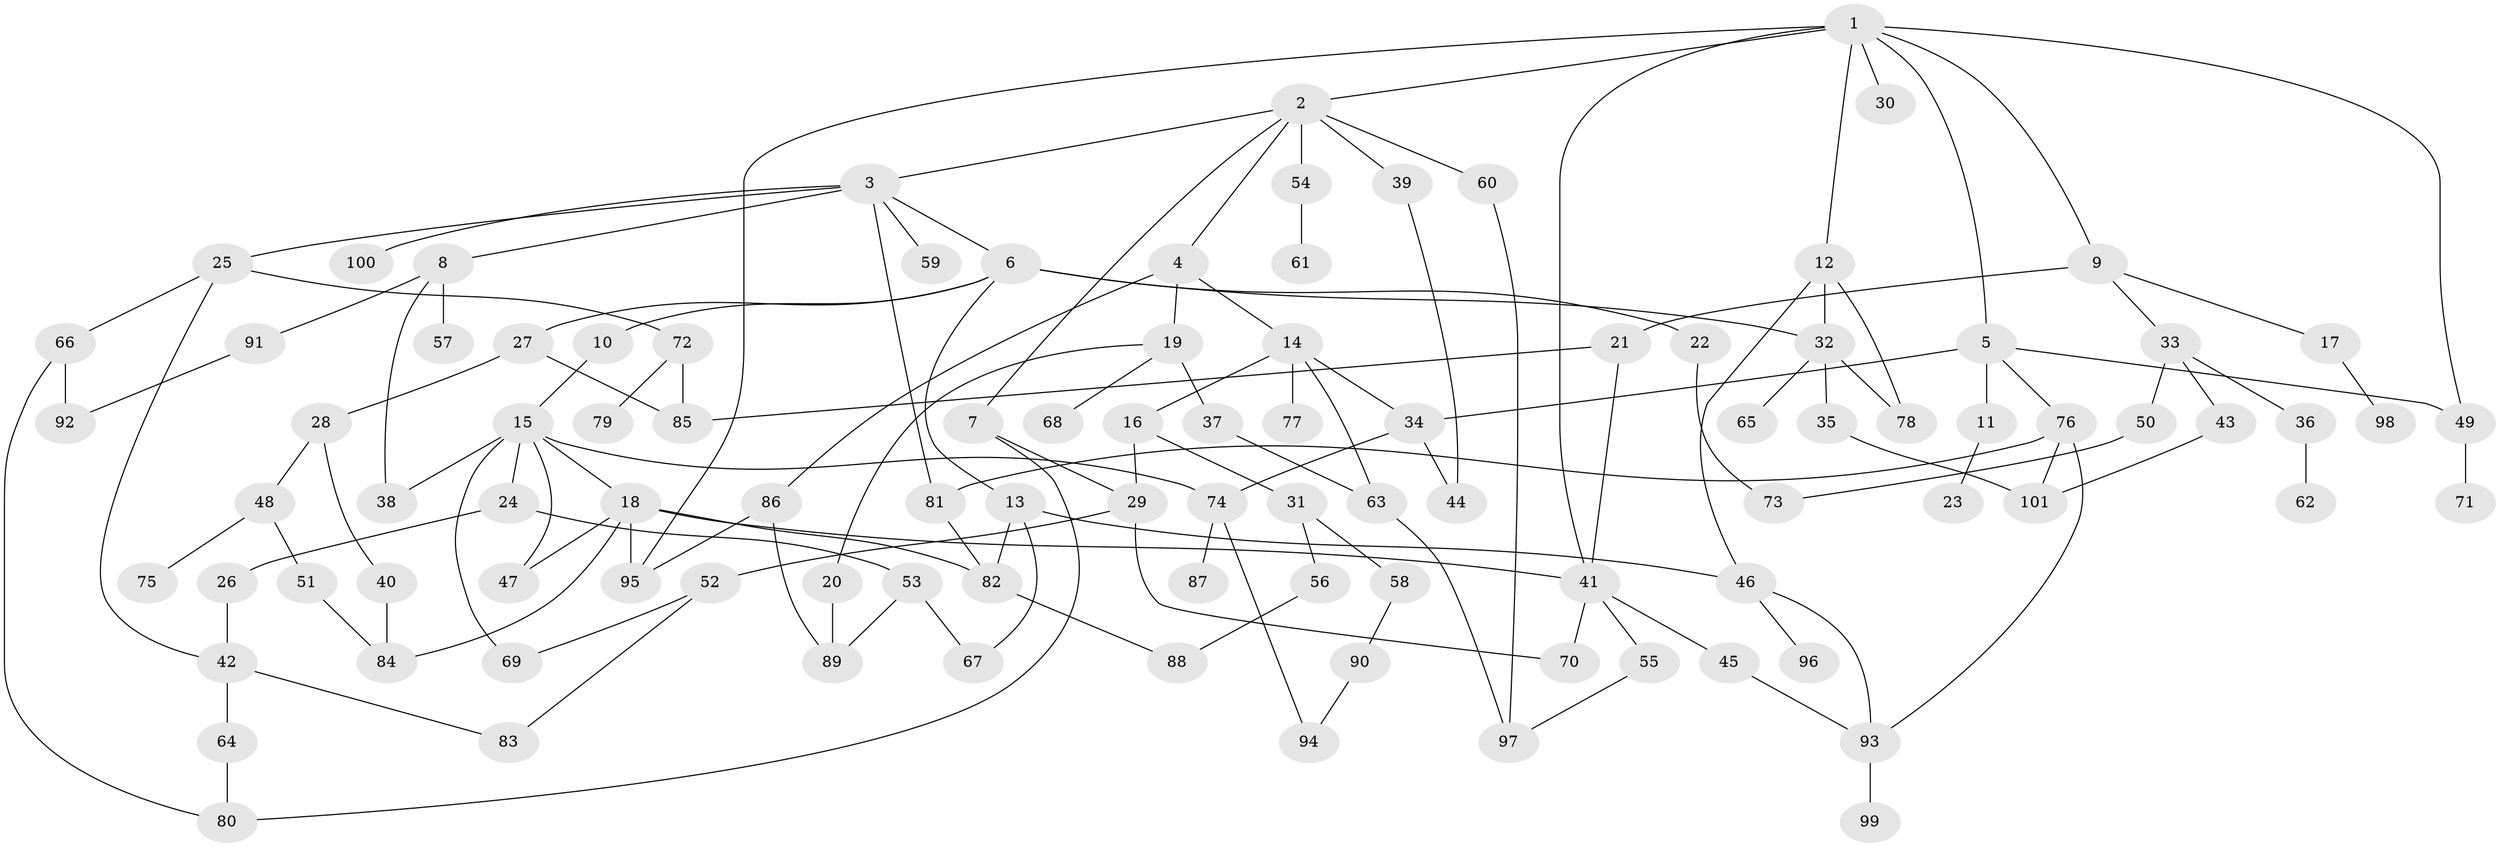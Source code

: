 // coarse degree distribution, {13: 0.015384615384615385, 6: 0.046153846153846156, 7: 0.06153846153846154, 9: 0.015384615384615385, 4: 0.2153846153846154, 2: 0.27692307692307694, 1: 0.2, 3: 0.13846153846153847, 5: 0.03076923076923077}
// Generated by graph-tools (version 1.1) at 2025/41/03/06/25 10:41:29]
// undirected, 101 vertices, 141 edges
graph export_dot {
graph [start="1"]
  node [color=gray90,style=filled];
  1;
  2;
  3;
  4;
  5;
  6;
  7;
  8;
  9;
  10;
  11;
  12;
  13;
  14;
  15;
  16;
  17;
  18;
  19;
  20;
  21;
  22;
  23;
  24;
  25;
  26;
  27;
  28;
  29;
  30;
  31;
  32;
  33;
  34;
  35;
  36;
  37;
  38;
  39;
  40;
  41;
  42;
  43;
  44;
  45;
  46;
  47;
  48;
  49;
  50;
  51;
  52;
  53;
  54;
  55;
  56;
  57;
  58;
  59;
  60;
  61;
  62;
  63;
  64;
  65;
  66;
  67;
  68;
  69;
  70;
  71;
  72;
  73;
  74;
  75;
  76;
  77;
  78;
  79;
  80;
  81;
  82;
  83;
  84;
  85;
  86;
  87;
  88;
  89;
  90;
  91;
  92;
  93;
  94;
  95;
  96;
  97;
  98;
  99;
  100;
  101;
  1 -- 2;
  1 -- 5;
  1 -- 9;
  1 -- 12;
  1 -- 30;
  1 -- 95;
  1 -- 41;
  1 -- 49;
  2 -- 3;
  2 -- 4;
  2 -- 7;
  2 -- 39;
  2 -- 54;
  2 -- 60;
  3 -- 6;
  3 -- 8;
  3 -- 25;
  3 -- 59;
  3 -- 100;
  3 -- 81;
  4 -- 14;
  4 -- 19;
  4 -- 86;
  5 -- 11;
  5 -- 49;
  5 -- 76;
  5 -- 34;
  6 -- 10;
  6 -- 13;
  6 -- 22;
  6 -- 27;
  6 -- 32;
  7 -- 80;
  7 -- 29;
  8 -- 57;
  8 -- 91;
  8 -- 38;
  9 -- 17;
  9 -- 21;
  9 -- 33;
  10 -- 15;
  11 -- 23;
  12 -- 46;
  12 -- 32;
  12 -- 78;
  13 -- 46;
  13 -- 67;
  13 -- 82;
  14 -- 16;
  14 -- 34;
  14 -- 63;
  14 -- 77;
  15 -- 18;
  15 -- 24;
  15 -- 38;
  15 -- 69;
  15 -- 74;
  15 -- 47;
  16 -- 29;
  16 -- 31;
  17 -- 98;
  18 -- 41;
  18 -- 47;
  18 -- 82;
  18 -- 84;
  18 -- 95;
  19 -- 20;
  19 -- 37;
  19 -- 68;
  20 -- 89;
  21 -- 85;
  21 -- 41;
  22 -- 73;
  24 -- 26;
  24 -- 53;
  25 -- 42;
  25 -- 66;
  25 -- 72;
  26 -- 42;
  27 -- 28;
  27 -- 85;
  28 -- 40;
  28 -- 48;
  29 -- 52;
  29 -- 70;
  31 -- 56;
  31 -- 58;
  32 -- 35;
  32 -- 65;
  32 -- 78;
  33 -- 36;
  33 -- 43;
  33 -- 50;
  34 -- 44;
  34 -- 74;
  35 -- 101;
  36 -- 62;
  37 -- 63;
  39 -- 44;
  40 -- 84;
  41 -- 45;
  41 -- 55;
  41 -- 70;
  42 -- 64;
  42 -- 83;
  43 -- 101;
  45 -- 93;
  46 -- 93;
  46 -- 96;
  48 -- 51;
  48 -- 75;
  49 -- 71;
  50 -- 73;
  51 -- 84;
  52 -- 83;
  52 -- 69;
  53 -- 89;
  53 -- 67;
  54 -- 61;
  55 -- 97;
  56 -- 88;
  58 -- 90;
  60 -- 97;
  63 -- 97;
  64 -- 80;
  66 -- 80;
  66 -- 92;
  72 -- 79;
  72 -- 85;
  74 -- 87;
  74 -- 94;
  76 -- 81;
  76 -- 93;
  76 -- 101;
  81 -- 82;
  82 -- 88;
  86 -- 95;
  86 -- 89;
  90 -- 94;
  91 -- 92;
  93 -- 99;
}
